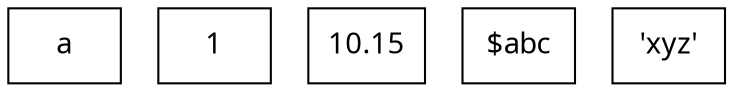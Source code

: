 digraph G {
	node [label="\N"];
	graph [bb="0,0,344,36"];
	{
		graph [bb=""];
		0 [label=a, fontname=Verdana, shape=box, pos="27,18", width="0.75", height="0.5"];
	}
	{
		graph [bb=""];
		1 [label=1, fontname=Verdana, shape=box, pos="99,18", width="0.75", height="0.5"];
	}
	{
		graph [bb=""];
		2 [label="10.15", fontname=Verdana, shape=box, pos="172,18", width="0.77778", height="0.5"];
	}
	{
		graph [bb=""];
		3 [label="$abc", fontname=Verdana, shape=box, pos="245,18", width="0.75", height="0.5"];
	}
	{
		graph [bb=""];
		4 [label="'xyz'", fontname=Verdana, shape=box, pos="317,18", width="0.75", height="0.5"];
	}
}
